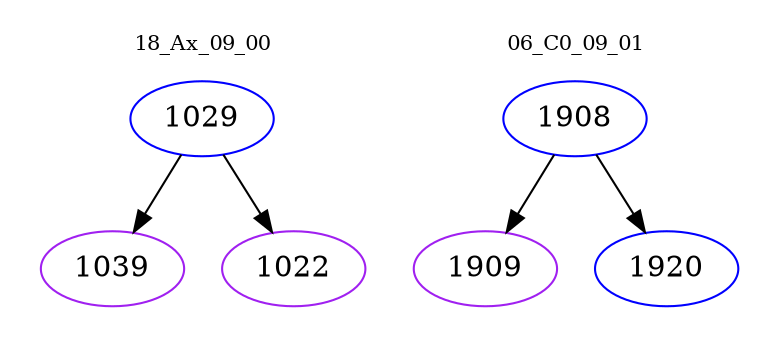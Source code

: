 digraph{
subgraph cluster_0 {
color = white
label = "18_Ax_09_00";
fontsize=10;
T0_1029 [label="1029", color="blue"]
T0_1029 -> T0_1039 [color="black"]
T0_1039 [label="1039", color="purple"]
T0_1029 -> T0_1022 [color="black"]
T0_1022 [label="1022", color="purple"]
}
subgraph cluster_1 {
color = white
label = "06_C0_09_01";
fontsize=10;
T1_1908 [label="1908", color="blue"]
T1_1908 -> T1_1909 [color="black"]
T1_1909 [label="1909", color="purple"]
T1_1908 -> T1_1920 [color="black"]
T1_1920 [label="1920", color="blue"]
}
}
